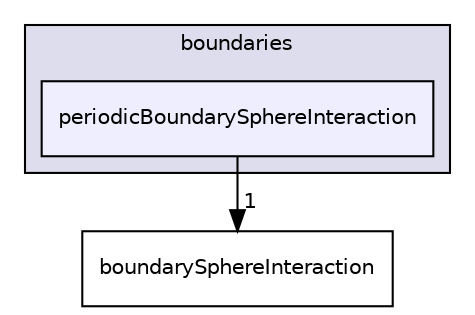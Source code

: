 digraph "src/Interaction/sphereInteraction/boundaries/periodicBoundarySphereInteraction" {
  compound=true
  node [ fontsize="10", fontname="Helvetica"];
  edge [ labelfontsize="10", labelfontname="Helvetica"];
  subgraph clusterdir_69e926e29d3967585e97de6013991fb8 {
    graph [ bgcolor="#ddddee", pencolor="black", label="boundaries" fontname="Helvetica", fontsize="10", URL="dir_69e926e29d3967585e97de6013991fb8.html"]
  dir_8b3e40321c8273deb22d935c562c0232 [shape=box, label="periodicBoundarySphereInteraction", style="filled", fillcolor="#eeeeff", pencolor="black", URL="dir_8b3e40321c8273deb22d935c562c0232.html"];
  }
  dir_f183b96d8c04439f6b55610f7fceec9d [shape=box label="boundarySphereInteraction" URL="dir_f183b96d8c04439f6b55610f7fceec9d.html"];
  dir_8b3e40321c8273deb22d935c562c0232->dir_f183b96d8c04439f6b55610f7fceec9d [headlabel="1", labeldistance=1.5 headhref="dir_000041_000048.html"];
}
